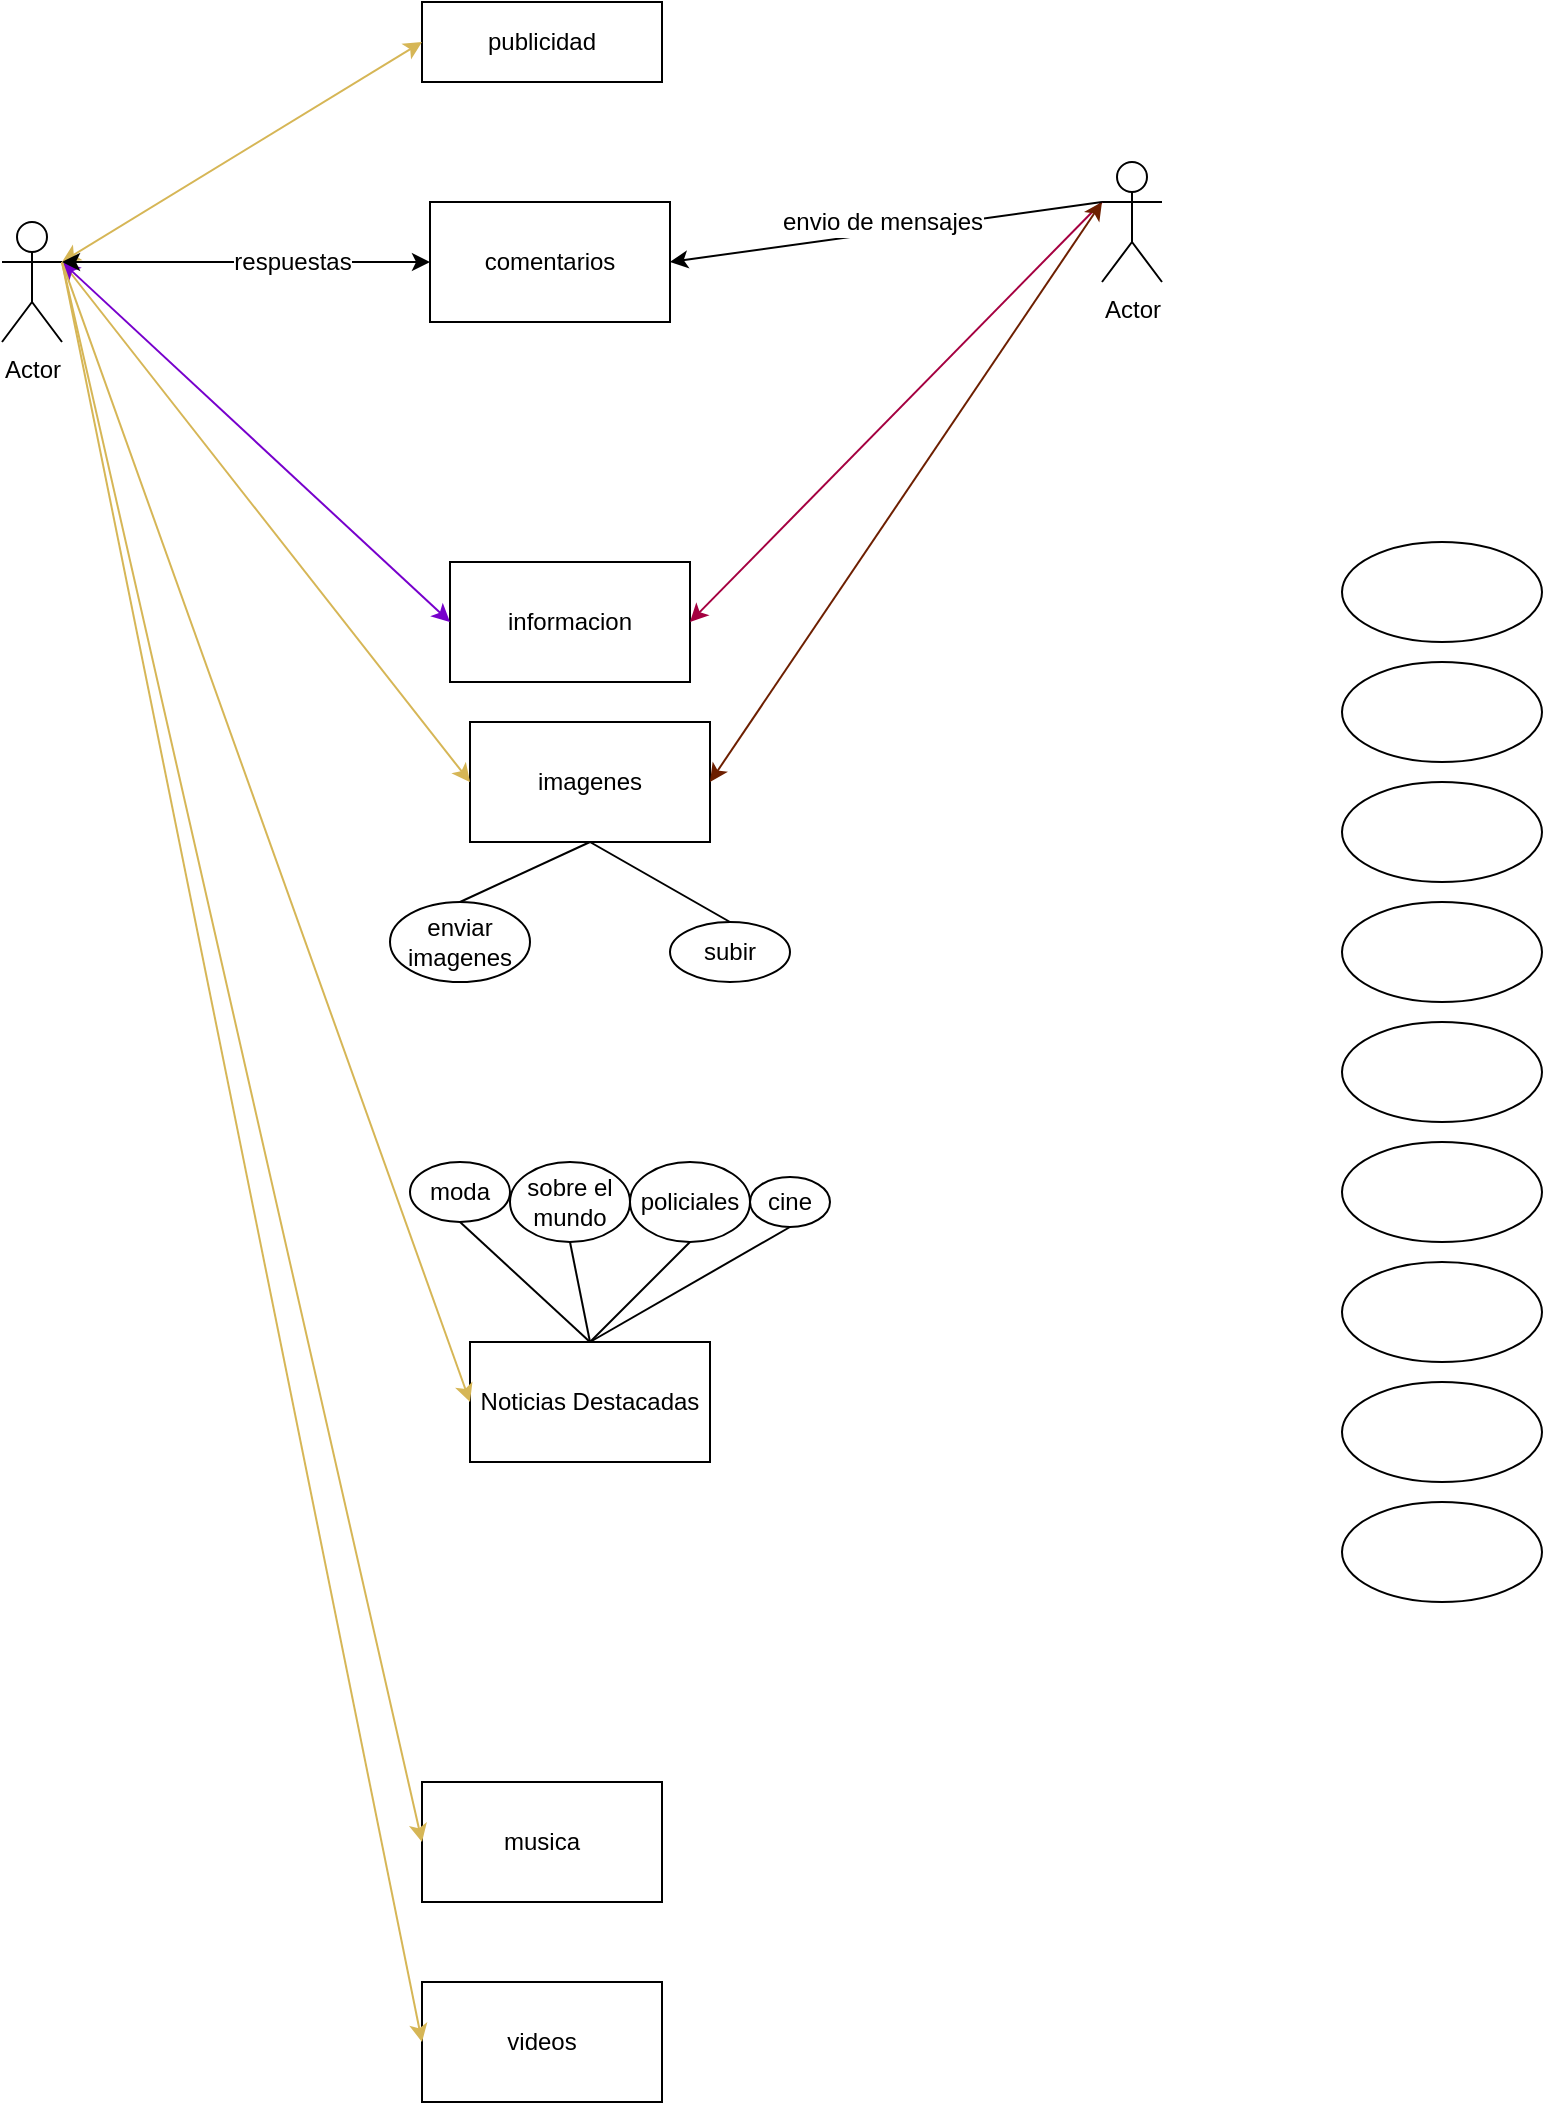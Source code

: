 <mxfile version="12.7.9" type="device"><diagram id="cQtsVK-wPbzoUickOhKt" name="Página-1"><mxGraphModel dx="1038" dy="640" grid="1" gridSize="10" guides="1" tooltips="1" connect="1" arrows="1" fold="1" page="1" pageScale="1" pageWidth="827" pageHeight="1169" math="0" shadow="0"><root><mxCell id="0"/><mxCell id="1" parent="0"/><mxCell id="dxaz1-LRr7kSqKhdhvzg-1" value="publicidad" style="rounded=0;whiteSpace=wrap;html=1;" vertex="1" parent="1"><mxGeometry x="320" y="40" width="120" height="40" as="geometry"/></mxCell><mxCell id="dxaz1-LRr7kSqKhdhvzg-2" value="imagenes" style="rounded=0;whiteSpace=wrap;html=1;" vertex="1" parent="1"><mxGeometry x="344" y="400" width="120" height="60" as="geometry"/></mxCell><mxCell id="dxaz1-LRr7kSqKhdhvzg-10" value="Actor" style="shape=umlActor;verticalLabelPosition=bottom;labelBackgroundColor=#ffffff;verticalAlign=top;html=1;outlineConnect=0;" vertex="1" parent="1"><mxGeometry x="110" y="150" width="30" height="60" as="geometry"/></mxCell><mxCell id="dxaz1-LRr7kSqKhdhvzg-11" value="Actor" style="shape=umlActor;verticalLabelPosition=bottom;labelBackgroundColor=#ffffff;verticalAlign=top;html=1;outlineConnect=0;" vertex="1" parent="1"><mxGeometry x="660" y="120" width="30" height="60" as="geometry"/></mxCell><mxCell id="dxaz1-LRr7kSqKhdhvzg-13" value="informacion" style="rounded=0;whiteSpace=wrap;html=1;" vertex="1" parent="1"><mxGeometry x="334" y="320" width="120" height="60" as="geometry"/></mxCell><mxCell id="dxaz1-LRr7kSqKhdhvzg-20" value="" style="endArrow=classic;html=1;entryX=0;entryY=0.5;entryDx=0;entryDy=0;fillColor=#fff2cc;strokeColor=#d6b656;" edge="1" parent="1" target="dxaz1-LRr7kSqKhdhvzg-2"><mxGeometry width="50" height="50" relative="1" as="geometry"><mxPoint x="140" y="170" as="sourcePoint"/><mxPoint x="220" y="190" as="targetPoint"/></mxGeometry></mxCell><mxCell id="dxaz1-LRr7kSqKhdhvzg-21" value="" style="endArrow=classic;html=1;entryX=1;entryY=0.5;entryDx=0;entryDy=0;exitX=0;exitY=0.333;exitDx=0;exitDy=0;exitPerimeter=0;fillColor=#d80073;strokeColor=#A50040;" edge="1" parent="1" source="dxaz1-LRr7kSqKhdhvzg-11" target="dxaz1-LRr7kSqKhdhvzg-13"><mxGeometry width="50" height="50" relative="1" as="geometry"><mxPoint x="390" y="340" as="sourcePoint"/><mxPoint x="440" y="290" as="targetPoint"/><Array as="points"/></mxGeometry></mxCell><mxCell id="dxaz1-LRr7kSqKhdhvzg-24" value="" style="endArrow=classic;startArrow=classic;html=1;exitX=1;exitY=0.333;exitDx=0;exitDy=0;exitPerimeter=0;entryX=0;entryY=0.5;entryDx=0;entryDy=0;fillColor=#aa00ff;strokeColor=#7700CC;" edge="1" parent="1" source="dxaz1-LRr7kSqKhdhvzg-10" target="dxaz1-LRr7kSqKhdhvzg-13"><mxGeometry width="50" height="50" relative="1" as="geometry"><mxPoint x="220" y="190" as="sourcePoint"/><mxPoint x="270" y="140" as="targetPoint"/></mxGeometry></mxCell><mxCell id="dxaz1-LRr7kSqKhdhvzg-27" value="" style="endArrow=classic;startArrow=classic;html=1;exitX=1;exitY=0.5;exitDx=0;exitDy=0;entryX=0;entryY=0.333;entryDx=0;entryDy=0;entryPerimeter=0;fillColor=#a0522d;strokeColor=#6D1F00;" edge="1" parent="1" source="dxaz1-LRr7kSqKhdhvzg-2" target="dxaz1-LRr7kSqKhdhvzg-11"><mxGeometry width="50" height="50" relative="1" as="geometry"><mxPoint x="530" y="260" as="sourcePoint"/><mxPoint x="580" y="210" as="targetPoint"/></mxGeometry></mxCell><mxCell id="dxaz1-LRr7kSqKhdhvzg-28" value="" style="endArrow=classic;startArrow=classic;html=1;entryX=0;entryY=0.5;entryDx=0;entryDy=0;exitX=1;exitY=0.333;exitDx=0;exitDy=0;exitPerimeter=0;fillColor=#fff2cc;strokeColor=#d6b656;gradientColor=#ffd966;" edge="1" parent="1" source="dxaz1-LRr7kSqKhdhvzg-10" target="dxaz1-LRr7kSqKhdhvzg-1"><mxGeometry width="50" height="50" relative="1" as="geometry"><mxPoint x="150" y="170" as="sourcePoint"/><mxPoint x="240" y="60" as="targetPoint"/></mxGeometry></mxCell><mxCell id="dxaz1-LRr7kSqKhdhvzg-31" value="Noticias Destacadas" style="rounded=0;whiteSpace=wrap;html=1;" vertex="1" parent="1"><mxGeometry x="344" y="710" width="120" height="60" as="geometry"/></mxCell><mxCell id="dxaz1-LRr7kSqKhdhvzg-32" value="" style="endArrow=classic;html=1;exitX=1;exitY=0.333;exitDx=0;exitDy=0;exitPerimeter=0;entryX=0;entryY=0.5;entryDx=0;entryDy=0;gradientColor=#ffd966;fillColor=#fff2cc;strokeColor=#d6b656;" edge="1" parent="1" source="dxaz1-LRr7kSqKhdhvzg-10" target="dxaz1-LRr7kSqKhdhvzg-31"><mxGeometry width="50" height="50" relative="1" as="geometry"><mxPoint x="170" y="330" as="sourcePoint"/><mxPoint x="220" y="280" as="targetPoint"/></mxGeometry></mxCell><mxCell id="dxaz1-LRr7kSqKhdhvzg-33" value="musica" style="rounded=0;whiteSpace=wrap;html=1;" vertex="1" parent="1"><mxGeometry x="320" y="930" width="120" height="60" as="geometry"/></mxCell><mxCell id="dxaz1-LRr7kSqKhdhvzg-34" value="" style="endArrow=classic;html=1;entryX=0;entryY=0.5;entryDx=0;entryDy=0;gradientColor=#ffd966;fillColor=#fff2cc;strokeColor=#d6b656;" edge="1" parent="1" target="dxaz1-LRr7kSqKhdhvzg-33"><mxGeometry width="50" height="50" relative="1" as="geometry"><mxPoint x="140" y="170" as="sourcePoint"/><mxPoint x="190" y="270" as="targetPoint"/></mxGeometry></mxCell><mxCell id="dxaz1-LRr7kSqKhdhvzg-35" value="videos" style="rounded=0;whiteSpace=wrap;html=1;" vertex="1" parent="1"><mxGeometry x="320" y="1030" width="120" height="60" as="geometry"/></mxCell><mxCell id="dxaz1-LRr7kSqKhdhvzg-36" value="" style="endArrow=classic;html=1;exitX=1;exitY=0.333;exitDx=0;exitDy=0;exitPerimeter=0;entryX=0;entryY=0.5;entryDx=0;entryDy=0;gradientColor=#ffd966;fillColor=#fff2cc;strokeColor=#d6b656;" edge="1" parent="1" source="dxaz1-LRr7kSqKhdhvzg-10" target="dxaz1-LRr7kSqKhdhvzg-35"><mxGeometry width="50" height="50" relative="1" as="geometry"><mxPoint x="140" y="320" as="sourcePoint"/><mxPoint x="190" y="270" as="targetPoint"/></mxGeometry></mxCell><mxCell id="dxaz1-LRr7kSqKhdhvzg-37" value="sobre el mundo" style="ellipse;whiteSpace=wrap;html=1;" vertex="1" parent="1"><mxGeometry x="364" y="620" width="60" height="40" as="geometry"/></mxCell><mxCell id="dxaz1-LRr7kSqKhdhvzg-38" value="" style="ellipse;whiteSpace=wrap;html=1;" vertex="1" parent="1"><mxGeometry x="780" y="790" width="100" height="50" as="geometry"/></mxCell><mxCell id="dxaz1-LRr7kSqKhdhvzg-39" value="" style="ellipse;whiteSpace=wrap;html=1;" vertex="1" parent="1"><mxGeometry x="780" y="730" width="100" height="50" as="geometry"/></mxCell><mxCell id="dxaz1-LRr7kSqKhdhvzg-40" value="policiales" style="ellipse;whiteSpace=wrap;html=1;" vertex="1" parent="1"><mxGeometry x="424" y="620" width="60" height="40" as="geometry"/></mxCell><mxCell id="dxaz1-LRr7kSqKhdhvzg-41" value="" style="ellipse;whiteSpace=wrap;html=1;" vertex="1" parent="1"><mxGeometry x="780" y="670" width="100" height="50" as="geometry"/></mxCell><mxCell id="dxaz1-LRr7kSqKhdhvzg-42" value="moda" style="ellipse;whiteSpace=wrap;html=1;" vertex="1" parent="1"><mxGeometry x="314" y="620" width="50" height="30" as="geometry"/></mxCell><mxCell id="dxaz1-LRr7kSqKhdhvzg-43" value="cine" style="ellipse;whiteSpace=wrap;html=1;" vertex="1" parent="1"><mxGeometry x="484" y="627.5" width="40" height="25" as="geometry"/></mxCell><mxCell id="dxaz1-LRr7kSqKhdhvzg-44" value="" style="ellipse;whiteSpace=wrap;html=1;" vertex="1" parent="1"><mxGeometry x="780" y="610" width="100" height="50" as="geometry"/></mxCell><mxCell id="dxaz1-LRr7kSqKhdhvzg-45" value="" style="ellipse;whiteSpace=wrap;html=1;" vertex="1" parent="1"><mxGeometry x="780" y="550" width="100" height="50" as="geometry"/></mxCell><mxCell id="dxaz1-LRr7kSqKhdhvzg-46" value="" style="ellipse;whiteSpace=wrap;html=1;" vertex="1" parent="1"><mxGeometry x="780" y="490" width="100" height="50" as="geometry"/></mxCell><mxCell id="dxaz1-LRr7kSqKhdhvzg-47" value="" style="ellipse;whiteSpace=wrap;html=1;" vertex="1" parent="1"><mxGeometry x="780" y="430" width="100" height="50" as="geometry"/></mxCell><mxCell id="dxaz1-LRr7kSqKhdhvzg-48" value="" style="ellipse;whiteSpace=wrap;html=1;" vertex="1" parent="1"><mxGeometry x="780" y="370" width="100" height="50" as="geometry"/></mxCell><mxCell id="dxaz1-LRr7kSqKhdhvzg-49" value="" style="ellipse;whiteSpace=wrap;html=1;" vertex="1" parent="1"><mxGeometry x="780" y="310" width="100" height="50" as="geometry"/></mxCell><mxCell id="dxaz1-LRr7kSqKhdhvzg-50" value="subir" style="ellipse;whiteSpace=wrap;html=1;" vertex="1" parent="1"><mxGeometry x="444" y="500" width="60" height="30" as="geometry"/></mxCell><mxCell id="dxaz1-LRr7kSqKhdhvzg-51" value="enviar imagenes" style="ellipse;whiteSpace=wrap;html=1;" vertex="1" parent="1"><mxGeometry x="304" y="490" width="70" height="40" as="geometry"/></mxCell><mxCell id="dxaz1-LRr7kSqKhdhvzg-53" value="" style="endArrow=none;html=1;exitX=0.5;exitY=0;exitDx=0;exitDy=0;entryX=0.5;entryY=1;entryDx=0;entryDy=0;" edge="1" parent="1" source="dxaz1-LRr7kSqKhdhvzg-31" target="dxaz1-LRr7kSqKhdhvzg-42"><mxGeometry width="50" height="50" relative="1" as="geometry"><mxPoint x="334" y="695" as="sourcePoint"/><mxPoint x="384" y="645" as="targetPoint"/></mxGeometry></mxCell><mxCell id="dxaz1-LRr7kSqKhdhvzg-54" value="" style="endArrow=none;html=1;exitX=0.5;exitY=0;exitDx=0;exitDy=0;entryX=0.5;entryY=1;entryDx=0;entryDy=0;" edge="1" parent="1" source="dxaz1-LRr7kSqKhdhvzg-31" target="dxaz1-LRr7kSqKhdhvzg-37"><mxGeometry width="50" height="50" relative="1" as="geometry"><mxPoint x="414" y="715" as="sourcePoint"/><mxPoint x="474" y="645" as="targetPoint"/><Array as="points"/></mxGeometry></mxCell><mxCell id="dxaz1-LRr7kSqKhdhvzg-55" value="" style="endArrow=none;html=1;exitX=0.5;exitY=0;exitDx=0;exitDy=0;entryX=0.5;entryY=1;entryDx=0;entryDy=0;" edge="1" parent="1" source="dxaz1-LRr7kSqKhdhvzg-31" target="dxaz1-LRr7kSqKhdhvzg-40"><mxGeometry width="50" height="50" relative="1" as="geometry"><mxPoint x="448" y="700" as="sourcePoint"/><mxPoint x="498" y="650" as="targetPoint"/></mxGeometry></mxCell><mxCell id="dxaz1-LRr7kSqKhdhvzg-56" value="" style="endArrow=none;html=1;exitX=0.5;exitY=0;exitDx=0;exitDy=0;entryX=0.5;entryY=1;entryDx=0;entryDy=0;" edge="1" parent="1" source="dxaz1-LRr7kSqKhdhvzg-31" target="dxaz1-LRr7kSqKhdhvzg-43"><mxGeometry width="50" height="50" relative="1" as="geometry"><mxPoint x="494" y="720" as="sourcePoint"/><mxPoint x="544" y="670" as="targetPoint"/></mxGeometry></mxCell><mxCell id="dxaz1-LRr7kSqKhdhvzg-57" value="" style="endArrow=none;html=1;exitX=0.5;exitY=0;exitDx=0;exitDy=0;entryX=0.5;entryY=1;entryDx=0;entryDy=0;" edge="1" parent="1" source="dxaz1-LRr7kSqKhdhvzg-51" target="dxaz1-LRr7kSqKhdhvzg-2"><mxGeometry width="50" height="50" relative="1" as="geometry"><mxPoint x="394" y="520" as="sourcePoint"/><mxPoint x="444" y="470" as="targetPoint"/></mxGeometry></mxCell><mxCell id="dxaz1-LRr7kSqKhdhvzg-58" value="" style="endArrow=none;html=1;exitX=0.5;exitY=0;exitDx=0;exitDy=0;entryX=0.5;entryY=1;entryDx=0;entryDy=0;" edge="1" parent="1" source="dxaz1-LRr7kSqKhdhvzg-50" target="dxaz1-LRr7kSqKhdhvzg-2"><mxGeometry width="50" height="50" relative="1" as="geometry"><mxPoint x="404" y="540" as="sourcePoint"/><mxPoint x="454" y="490" as="targetPoint"/></mxGeometry></mxCell><mxCell id="dxaz1-LRr7kSqKhdhvzg-59" value="comentarios" style="rounded=0;whiteSpace=wrap;html=1;" vertex="1" parent="1"><mxGeometry x="324" y="140" width="120" height="60" as="geometry"/></mxCell><mxCell id="dxaz1-LRr7kSqKhdhvzg-62" value="" style="endArrow=classic;html=1;entryX=1;entryY=0.5;entryDx=0;entryDy=0;exitX=0;exitY=0.333;exitDx=0;exitDy=0;exitPerimeter=0;" edge="1" parent="1" source="dxaz1-LRr7kSqKhdhvzg-11" target="dxaz1-LRr7kSqKhdhvzg-59"><mxGeometry width="50" height="50" relative="1" as="geometry"><mxPoint x="550" y="180" as="sourcePoint"/><mxPoint x="600" y="130" as="targetPoint"/></mxGeometry></mxCell><mxCell id="dxaz1-LRr7kSqKhdhvzg-65" value="envio de mensajes" style="text;html=1;align=center;verticalAlign=middle;resizable=0;points=[];labelBackgroundColor=#ffffff;" vertex="1" connectable="0" parent="dxaz1-LRr7kSqKhdhvzg-62"><mxGeometry x="0.442" y="1" relative="1" as="geometry"><mxPoint x="45.37" y="-12.59" as="offset"/></mxGeometry></mxCell><mxCell id="dxaz1-LRr7kSqKhdhvzg-63" value="" style="endArrow=classic;startArrow=classic;html=1;exitX=1;exitY=0.333;exitDx=0;exitDy=0;exitPerimeter=0;entryX=0;entryY=0.5;entryDx=0;entryDy=0;" edge="1" parent="1" source="dxaz1-LRr7kSqKhdhvzg-10" target="dxaz1-LRr7kSqKhdhvzg-59"><mxGeometry width="50" height="50" relative="1" as="geometry"><mxPoint x="230" y="190" as="sourcePoint"/><mxPoint x="280" y="140" as="targetPoint"/></mxGeometry></mxCell><mxCell id="dxaz1-LRr7kSqKhdhvzg-64" value="respuestas" style="text;html=1;align=center;verticalAlign=middle;resizable=0;points=[];labelBackgroundColor=#ffffff;" vertex="1" connectable="0" parent="dxaz1-LRr7kSqKhdhvzg-63"><mxGeometry x="0.243" relative="1" as="geometry"><mxPoint as="offset"/></mxGeometry></mxCell></root></mxGraphModel></diagram></mxfile>